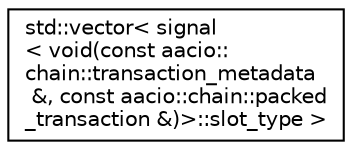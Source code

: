 digraph "Graphical Class Hierarchy"
{
  edge [fontname="Helvetica",fontsize="10",labelfontname="Helvetica",labelfontsize="10"];
  node [fontname="Helvetica",fontsize="10",shape=record];
  rankdir="LR";
  Node0 [label="std::vector\< signal\l\< void(const aacio::\lchain::transaction_metadata\l &, const aacio::chain::packed\l_transaction &)\>::slot_type \>",height=0.2,width=0.4,color="black", fillcolor="white", style="filled",URL="$classstd_1_1vector.html"];
}
